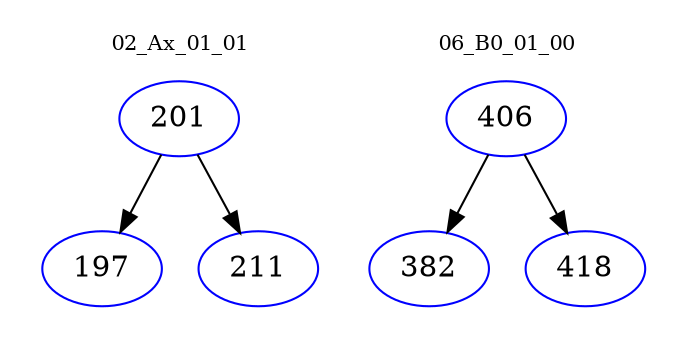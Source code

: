 digraph{
subgraph cluster_0 {
color = white
label = "02_Ax_01_01";
fontsize=10;
T0_201 [label="201", color="blue"]
T0_201 -> T0_197 [color="black"]
T0_197 [label="197", color="blue"]
T0_201 -> T0_211 [color="black"]
T0_211 [label="211", color="blue"]
}
subgraph cluster_1 {
color = white
label = "06_B0_01_00";
fontsize=10;
T1_406 [label="406", color="blue"]
T1_406 -> T1_382 [color="black"]
T1_382 [label="382", color="blue"]
T1_406 -> T1_418 [color="black"]
T1_418 [label="418", color="blue"]
}
}
